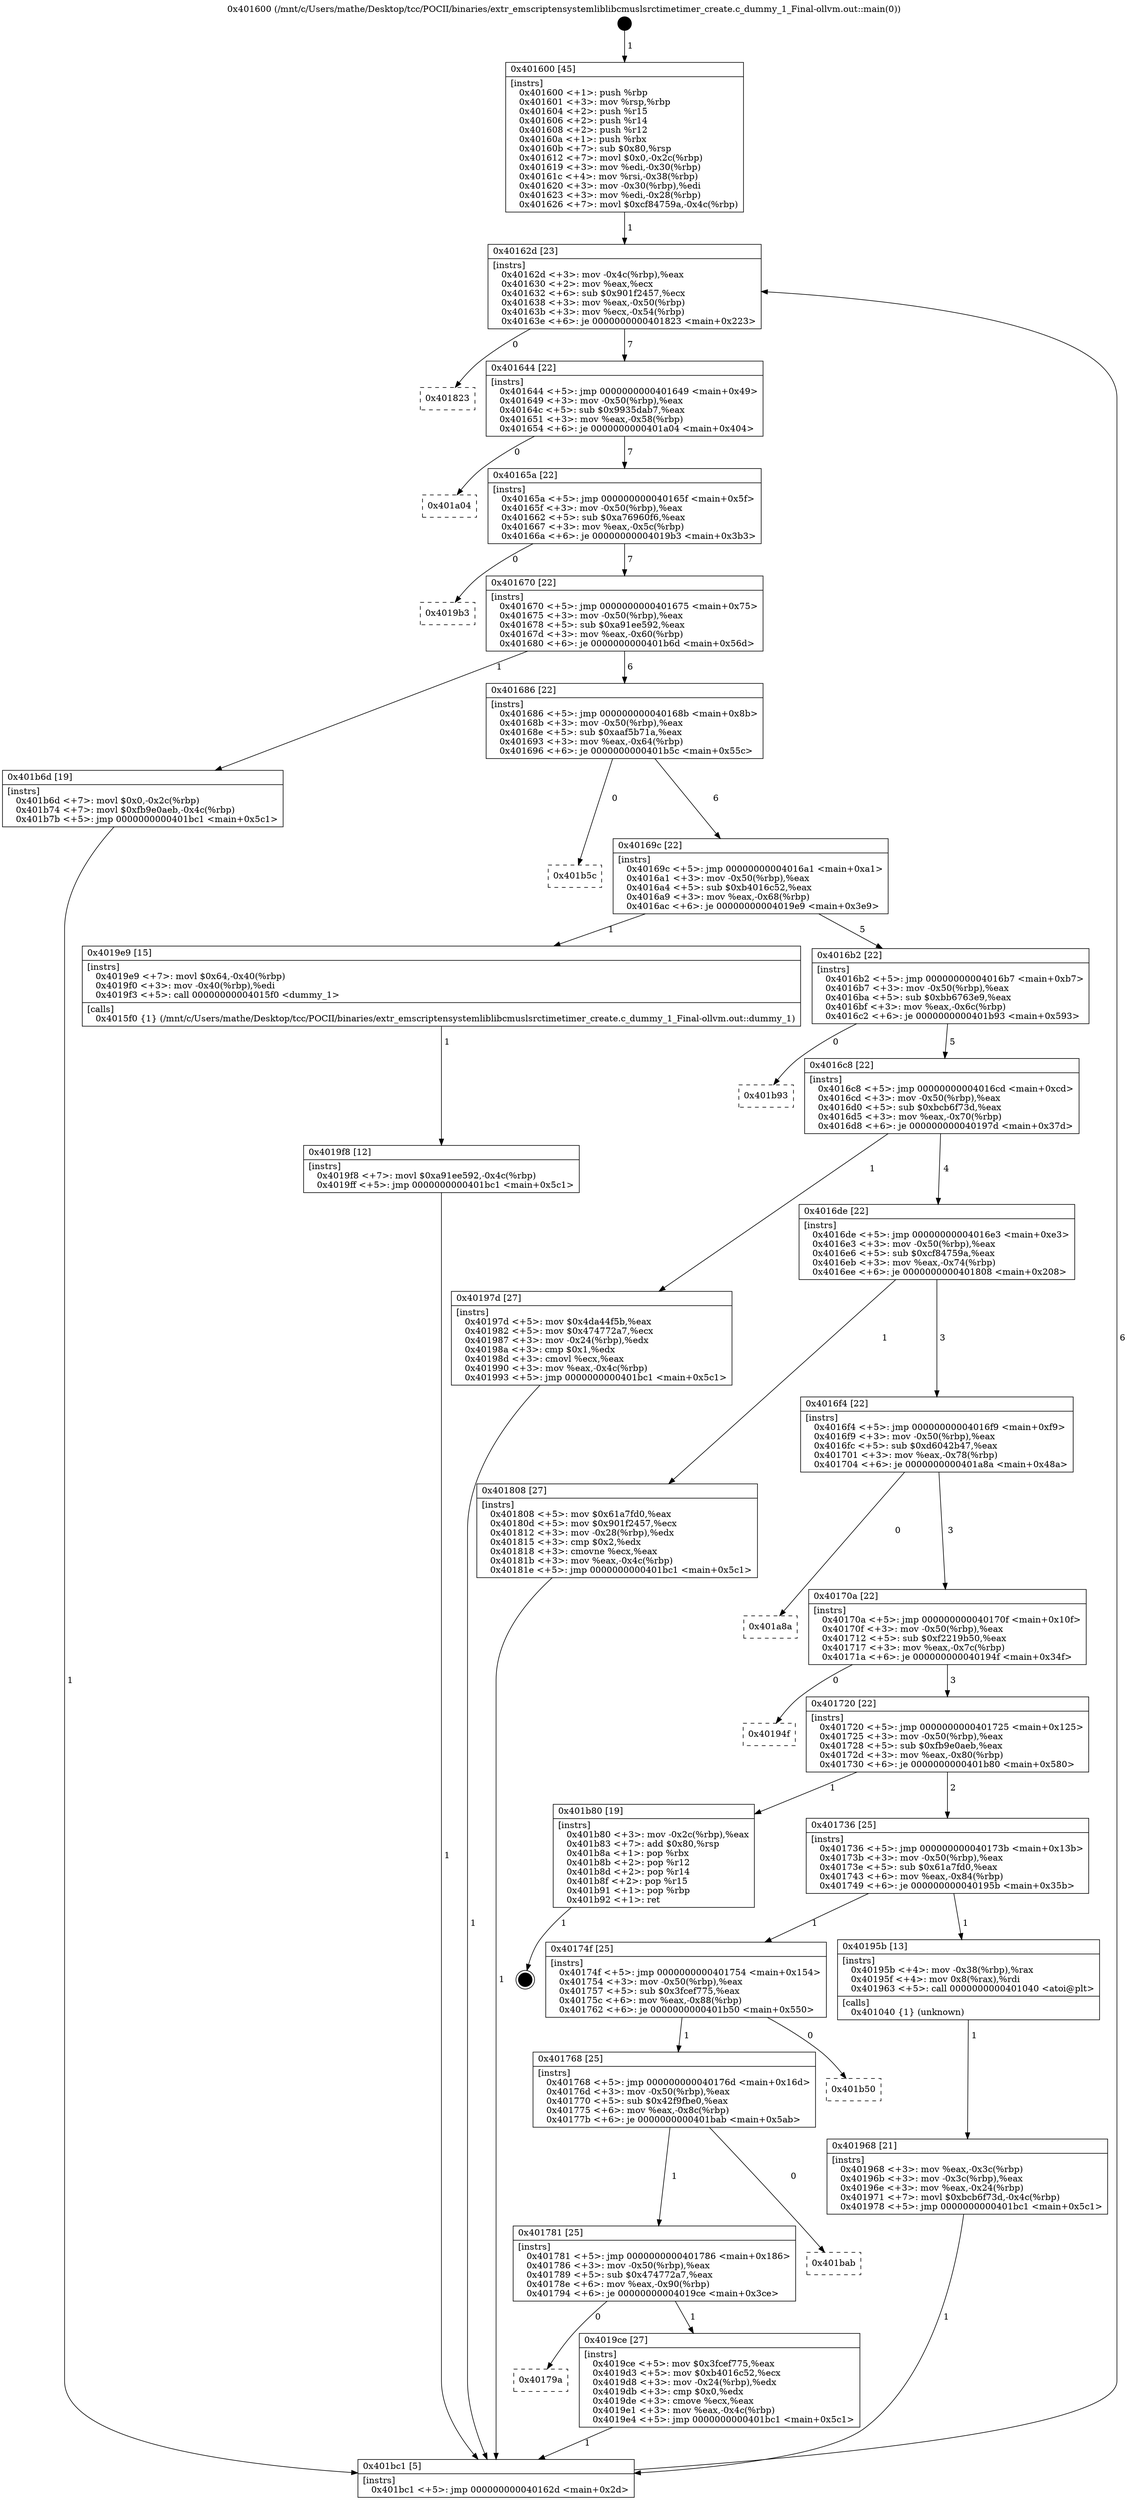digraph "0x401600" {
  label = "0x401600 (/mnt/c/Users/mathe/Desktop/tcc/POCII/binaries/extr_emscriptensystemliblibcmuslsrctimetimer_create.c_dummy_1_Final-ollvm.out::main(0))"
  labelloc = "t"
  node[shape=record]

  Entry [label="",width=0.3,height=0.3,shape=circle,fillcolor=black,style=filled]
  "0x40162d" [label="{
     0x40162d [23]\l
     | [instrs]\l
     &nbsp;&nbsp;0x40162d \<+3\>: mov -0x4c(%rbp),%eax\l
     &nbsp;&nbsp;0x401630 \<+2\>: mov %eax,%ecx\l
     &nbsp;&nbsp;0x401632 \<+6\>: sub $0x901f2457,%ecx\l
     &nbsp;&nbsp;0x401638 \<+3\>: mov %eax,-0x50(%rbp)\l
     &nbsp;&nbsp;0x40163b \<+3\>: mov %ecx,-0x54(%rbp)\l
     &nbsp;&nbsp;0x40163e \<+6\>: je 0000000000401823 \<main+0x223\>\l
  }"]
  "0x401823" [label="{
     0x401823\l
  }", style=dashed]
  "0x401644" [label="{
     0x401644 [22]\l
     | [instrs]\l
     &nbsp;&nbsp;0x401644 \<+5\>: jmp 0000000000401649 \<main+0x49\>\l
     &nbsp;&nbsp;0x401649 \<+3\>: mov -0x50(%rbp),%eax\l
     &nbsp;&nbsp;0x40164c \<+5\>: sub $0x9935dab7,%eax\l
     &nbsp;&nbsp;0x401651 \<+3\>: mov %eax,-0x58(%rbp)\l
     &nbsp;&nbsp;0x401654 \<+6\>: je 0000000000401a04 \<main+0x404\>\l
  }"]
  Exit [label="",width=0.3,height=0.3,shape=circle,fillcolor=black,style=filled,peripheries=2]
  "0x401a04" [label="{
     0x401a04\l
  }", style=dashed]
  "0x40165a" [label="{
     0x40165a [22]\l
     | [instrs]\l
     &nbsp;&nbsp;0x40165a \<+5\>: jmp 000000000040165f \<main+0x5f\>\l
     &nbsp;&nbsp;0x40165f \<+3\>: mov -0x50(%rbp),%eax\l
     &nbsp;&nbsp;0x401662 \<+5\>: sub $0xa76960f6,%eax\l
     &nbsp;&nbsp;0x401667 \<+3\>: mov %eax,-0x5c(%rbp)\l
     &nbsp;&nbsp;0x40166a \<+6\>: je 00000000004019b3 \<main+0x3b3\>\l
  }"]
  "0x4019f8" [label="{
     0x4019f8 [12]\l
     | [instrs]\l
     &nbsp;&nbsp;0x4019f8 \<+7\>: movl $0xa91ee592,-0x4c(%rbp)\l
     &nbsp;&nbsp;0x4019ff \<+5\>: jmp 0000000000401bc1 \<main+0x5c1\>\l
  }"]
  "0x4019b3" [label="{
     0x4019b3\l
  }", style=dashed]
  "0x401670" [label="{
     0x401670 [22]\l
     | [instrs]\l
     &nbsp;&nbsp;0x401670 \<+5\>: jmp 0000000000401675 \<main+0x75\>\l
     &nbsp;&nbsp;0x401675 \<+3\>: mov -0x50(%rbp),%eax\l
     &nbsp;&nbsp;0x401678 \<+5\>: sub $0xa91ee592,%eax\l
     &nbsp;&nbsp;0x40167d \<+3\>: mov %eax,-0x60(%rbp)\l
     &nbsp;&nbsp;0x401680 \<+6\>: je 0000000000401b6d \<main+0x56d\>\l
  }"]
  "0x40179a" [label="{
     0x40179a\l
  }", style=dashed]
  "0x401b6d" [label="{
     0x401b6d [19]\l
     | [instrs]\l
     &nbsp;&nbsp;0x401b6d \<+7\>: movl $0x0,-0x2c(%rbp)\l
     &nbsp;&nbsp;0x401b74 \<+7\>: movl $0xfb9e0aeb,-0x4c(%rbp)\l
     &nbsp;&nbsp;0x401b7b \<+5\>: jmp 0000000000401bc1 \<main+0x5c1\>\l
  }"]
  "0x401686" [label="{
     0x401686 [22]\l
     | [instrs]\l
     &nbsp;&nbsp;0x401686 \<+5\>: jmp 000000000040168b \<main+0x8b\>\l
     &nbsp;&nbsp;0x40168b \<+3\>: mov -0x50(%rbp),%eax\l
     &nbsp;&nbsp;0x40168e \<+5\>: sub $0xaaf5b71a,%eax\l
     &nbsp;&nbsp;0x401693 \<+3\>: mov %eax,-0x64(%rbp)\l
     &nbsp;&nbsp;0x401696 \<+6\>: je 0000000000401b5c \<main+0x55c\>\l
  }"]
  "0x4019ce" [label="{
     0x4019ce [27]\l
     | [instrs]\l
     &nbsp;&nbsp;0x4019ce \<+5\>: mov $0x3fcef775,%eax\l
     &nbsp;&nbsp;0x4019d3 \<+5\>: mov $0xb4016c52,%ecx\l
     &nbsp;&nbsp;0x4019d8 \<+3\>: mov -0x24(%rbp),%edx\l
     &nbsp;&nbsp;0x4019db \<+3\>: cmp $0x0,%edx\l
     &nbsp;&nbsp;0x4019de \<+3\>: cmove %ecx,%eax\l
     &nbsp;&nbsp;0x4019e1 \<+3\>: mov %eax,-0x4c(%rbp)\l
     &nbsp;&nbsp;0x4019e4 \<+5\>: jmp 0000000000401bc1 \<main+0x5c1\>\l
  }"]
  "0x401b5c" [label="{
     0x401b5c\l
  }", style=dashed]
  "0x40169c" [label="{
     0x40169c [22]\l
     | [instrs]\l
     &nbsp;&nbsp;0x40169c \<+5\>: jmp 00000000004016a1 \<main+0xa1\>\l
     &nbsp;&nbsp;0x4016a1 \<+3\>: mov -0x50(%rbp),%eax\l
     &nbsp;&nbsp;0x4016a4 \<+5\>: sub $0xb4016c52,%eax\l
     &nbsp;&nbsp;0x4016a9 \<+3\>: mov %eax,-0x68(%rbp)\l
     &nbsp;&nbsp;0x4016ac \<+6\>: je 00000000004019e9 \<main+0x3e9\>\l
  }"]
  "0x401781" [label="{
     0x401781 [25]\l
     | [instrs]\l
     &nbsp;&nbsp;0x401781 \<+5\>: jmp 0000000000401786 \<main+0x186\>\l
     &nbsp;&nbsp;0x401786 \<+3\>: mov -0x50(%rbp),%eax\l
     &nbsp;&nbsp;0x401789 \<+5\>: sub $0x474772a7,%eax\l
     &nbsp;&nbsp;0x40178e \<+6\>: mov %eax,-0x90(%rbp)\l
     &nbsp;&nbsp;0x401794 \<+6\>: je 00000000004019ce \<main+0x3ce\>\l
  }"]
  "0x4019e9" [label="{
     0x4019e9 [15]\l
     | [instrs]\l
     &nbsp;&nbsp;0x4019e9 \<+7\>: movl $0x64,-0x40(%rbp)\l
     &nbsp;&nbsp;0x4019f0 \<+3\>: mov -0x40(%rbp),%edi\l
     &nbsp;&nbsp;0x4019f3 \<+5\>: call 00000000004015f0 \<dummy_1\>\l
     | [calls]\l
     &nbsp;&nbsp;0x4015f0 \{1\} (/mnt/c/Users/mathe/Desktop/tcc/POCII/binaries/extr_emscriptensystemliblibcmuslsrctimetimer_create.c_dummy_1_Final-ollvm.out::dummy_1)\l
  }"]
  "0x4016b2" [label="{
     0x4016b2 [22]\l
     | [instrs]\l
     &nbsp;&nbsp;0x4016b2 \<+5\>: jmp 00000000004016b7 \<main+0xb7\>\l
     &nbsp;&nbsp;0x4016b7 \<+3\>: mov -0x50(%rbp),%eax\l
     &nbsp;&nbsp;0x4016ba \<+5\>: sub $0xbb6763e9,%eax\l
     &nbsp;&nbsp;0x4016bf \<+3\>: mov %eax,-0x6c(%rbp)\l
     &nbsp;&nbsp;0x4016c2 \<+6\>: je 0000000000401b93 \<main+0x593\>\l
  }"]
  "0x401bab" [label="{
     0x401bab\l
  }", style=dashed]
  "0x401b93" [label="{
     0x401b93\l
  }", style=dashed]
  "0x4016c8" [label="{
     0x4016c8 [22]\l
     | [instrs]\l
     &nbsp;&nbsp;0x4016c8 \<+5\>: jmp 00000000004016cd \<main+0xcd\>\l
     &nbsp;&nbsp;0x4016cd \<+3\>: mov -0x50(%rbp),%eax\l
     &nbsp;&nbsp;0x4016d0 \<+5\>: sub $0xbcb6f73d,%eax\l
     &nbsp;&nbsp;0x4016d5 \<+3\>: mov %eax,-0x70(%rbp)\l
     &nbsp;&nbsp;0x4016d8 \<+6\>: je 000000000040197d \<main+0x37d\>\l
  }"]
  "0x401768" [label="{
     0x401768 [25]\l
     | [instrs]\l
     &nbsp;&nbsp;0x401768 \<+5\>: jmp 000000000040176d \<main+0x16d\>\l
     &nbsp;&nbsp;0x40176d \<+3\>: mov -0x50(%rbp),%eax\l
     &nbsp;&nbsp;0x401770 \<+5\>: sub $0x42f9fbe0,%eax\l
     &nbsp;&nbsp;0x401775 \<+6\>: mov %eax,-0x8c(%rbp)\l
     &nbsp;&nbsp;0x40177b \<+6\>: je 0000000000401bab \<main+0x5ab\>\l
  }"]
  "0x40197d" [label="{
     0x40197d [27]\l
     | [instrs]\l
     &nbsp;&nbsp;0x40197d \<+5\>: mov $0x4da44f5b,%eax\l
     &nbsp;&nbsp;0x401982 \<+5\>: mov $0x474772a7,%ecx\l
     &nbsp;&nbsp;0x401987 \<+3\>: mov -0x24(%rbp),%edx\l
     &nbsp;&nbsp;0x40198a \<+3\>: cmp $0x1,%edx\l
     &nbsp;&nbsp;0x40198d \<+3\>: cmovl %ecx,%eax\l
     &nbsp;&nbsp;0x401990 \<+3\>: mov %eax,-0x4c(%rbp)\l
     &nbsp;&nbsp;0x401993 \<+5\>: jmp 0000000000401bc1 \<main+0x5c1\>\l
  }"]
  "0x4016de" [label="{
     0x4016de [22]\l
     | [instrs]\l
     &nbsp;&nbsp;0x4016de \<+5\>: jmp 00000000004016e3 \<main+0xe3\>\l
     &nbsp;&nbsp;0x4016e3 \<+3\>: mov -0x50(%rbp),%eax\l
     &nbsp;&nbsp;0x4016e6 \<+5\>: sub $0xcf84759a,%eax\l
     &nbsp;&nbsp;0x4016eb \<+3\>: mov %eax,-0x74(%rbp)\l
     &nbsp;&nbsp;0x4016ee \<+6\>: je 0000000000401808 \<main+0x208\>\l
  }"]
  "0x401b50" [label="{
     0x401b50\l
  }", style=dashed]
  "0x401808" [label="{
     0x401808 [27]\l
     | [instrs]\l
     &nbsp;&nbsp;0x401808 \<+5\>: mov $0x61a7fd0,%eax\l
     &nbsp;&nbsp;0x40180d \<+5\>: mov $0x901f2457,%ecx\l
     &nbsp;&nbsp;0x401812 \<+3\>: mov -0x28(%rbp),%edx\l
     &nbsp;&nbsp;0x401815 \<+3\>: cmp $0x2,%edx\l
     &nbsp;&nbsp;0x401818 \<+3\>: cmovne %ecx,%eax\l
     &nbsp;&nbsp;0x40181b \<+3\>: mov %eax,-0x4c(%rbp)\l
     &nbsp;&nbsp;0x40181e \<+5\>: jmp 0000000000401bc1 \<main+0x5c1\>\l
  }"]
  "0x4016f4" [label="{
     0x4016f4 [22]\l
     | [instrs]\l
     &nbsp;&nbsp;0x4016f4 \<+5\>: jmp 00000000004016f9 \<main+0xf9\>\l
     &nbsp;&nbsp;0x4016f9 \<+3\>: mov -0x50(%rbp),%eax\l
     &nbsp;&nbsp;0x4016fc \<+5\>: sub $0xd6042b47,%eax\l
     &nbsp;&nbsp;0x401701 \<+3\>: mov %eax,-0x78(%rbp)\l
     &nbsp;&nbsp;0x401704 \<+6\>: je 0000000000401a8a \<main+0x48a\>\l
  }"]
  "0x401bc1" [label="{
     0x401bc1 [5]\l
     | [instrs]\l
     &nbsp;&nbsp;0x401bc1 \<+5\>: jmp 000000000040162d \<main+0x2d\>\l
  }"]
  "0x401600" [label="{
     0x401600 [45]\l
     | [instrs]\l
     &nbsp;&nbsp;0x401600 \<+1\>: push %rbp\l
     &nbsp;&nbsp;0x401601 \<+3\>: mov %rsp,%rbp\l
     &nbsp;&nbsp;0x401604 \<+2\>: push %r15\l
     &nbsp;&nbsp;0x401606 \<+2\>: push %r14\l
     &nbsp;&nbsp;0x401608 \<+2\>: push %r12\l
     &nbsp;&nbsp;0x40160a \<+1\>: push %rbx\l
     &nbsp;&nbsp;0x40160b \<+7\>: sub $0x80,%rsp\l
     &nbsp;&nbsp;0x401612 \<+7\>: movl $0x0,-0x2c(%rbp)\l
     &nbsp;&nbsp;0x401619 \<+3\>: mov %edi,-0x30(%rbp)\l
     &nbsp;&nbsp;0x40161c \<+4\>: mov %rsi,-0x38(%rbp)\l
     &nbsp;&nbsp;0x401620 \<+3\>: mov -0x30(%rbp),%edi\l
     &nbsp;&nbsp;0x401623 \<+3\>: mov %edi,-0x28(%rbp)\l
     &nbsp;&nbsp;0x401626 \<+7\>: movl $0xcf84759a,-0x4c(%rbp)\l
  }"]
  "0x401968" [label="{
     0x401968 [21]\l
     | [instrs]\l
     &nbsp;&nbsp;0x401968 \<+3\>: mov %eax,-0x3c(%rbp)\l
     &nbsp;&nbsp;0x40196b \<+3\>: mov -0x3c(%rbp),%eax\l
     &nbsp;&nbsp;0x40196e \<+3\>: mov %eax,-0x24(%rbp)\l
     &nbsp;&nbsp;0x401971 \<+7\>: movl $0xbcb6f73d,-0x4c(%rbp)\l
     &nbsp;&nbsp;0x401978 \<+5\>: jmp 0000000000401bc1 \<main+0x5c1\>\l
  }"]
  "0x401a8a" [label="{
     0x401a8a\l
  }", style=dashed]
  "0x40170a" [label="{
     0x40170a [22]\l
     | [instrs]\l
     &nbsp;&nbsp;0x40170a \<+5\>: jmp 000000000040170f \<main+0x10f\>\l
     &nbsp;&nbsp;0x40170f \<+3\>: mov -0x50(%rbp),%eax\l
     &nbsp;&nbsp;0x401712 \<+5\>: sub $0xf2219b50,%eax\l
     &nbsp;&nbsp;0x401717 \<+3\>: mov %eax,-0x7c(%rbp)\l
     &nbsp;&nbsp;0x40171a \<+6\>: je 000000000040194f \<main+0x34f\>\l
  }"]
  "0x40174f" [label="{
     0x40174f [25]\l
     | [instrs]\l
     &nbsp;&nbsp;0x40174f \<+5\>: jmp 0000000000401754 \<main+0x154\>\l
     &nbsp;&nbsp;0x401754 \<+3\>: mov -0x50(%rbp),%eax\l
     &nbsp;&nbsp;0x401757 \<+5\>: sub $0x3fcef775,%eax\l
     &nbsp;&nbsp;0x40175c \<+6\>: mov %eax,-0x88(%rbp)\l
     &nbsp;&nbsp;0x401762 \<+6\>: je 0000000000401b50 \<main+0x550\>\l
  }"]
  "0x40194f" [label="{
     0x40194f\l
  }", style=dashed]
  "0x401720" [label="{
     0x401720 [22]\l
     | [instrs]\l
     &nbsp;&nbsp;0x401720 \<+5\>: jmp 0000000000401725 \<main+0x125\>\l
     &nbsp;&nbsp;0x401725 \<+3\>: mov -0x50(%rbp),%eax\l
     &nbsp;&nbsp;0x401728 \<+5\>: sub $0xfb9e0aeb,%eax\l
     &nbsp;&nbsp;0x40172d \<+3\>: mov %eax,-0x80(%rbp)\l
     &nbsp;&nbsp;0x401730 \<+6\>: je 0000000000401b80 \<main+0x580\>\l
  }"]
  "0x40195b" [label="{
     0x40195b [13]\l
     | [instrs]\l
     &nbsp;&nbsp;0x40195b \<+4\>: mov -0x38(%rbp),%rax\l
     &nbsp;&nbsp;0x40195f \<+4\>: mov 0x8(%rax),%rdi\l
     &nbsp;&nbsp;0x401963 \<+5\>: call 0000000000401040 \<atoi@plt\>\l
     | [calls]\l
     &nbsp;&nbsp;0x401040 \{1\} (unknown)\l
  }"]
  "0x401b80" [label="{
     0x401b80 [19]\l
     | [instrs]\l
     &nbsp;&nbsp;0x401b80 \<+3\>: mov -0x2c(%rbp),%eax\l
     &nbsp;&nbsp;0x401b83 \<+7\>: add $0x80,%rsp\l
     &nbsp;&nbsp;0x401b8a \<+1\>: pop %rbx\l
     &nbsp;&nbsp;0x401b8b \<+2\>: pop %r12\l
     &nbsp;&nbsp;0x401b8d \<+2\>: pop %r14\l
     &nbsp;&nbsp;0x401b8f \<+2\>: pop %r15\l
     &nbsp;&nbsp;0x401b91 \<+1\>: pop %rbp\l
     &nbsp;&nbsp;0x401b92 \<+1\>: ret\l
  }"]
  "0x401736" [label="{
     0x401736 [25]\l
     | [instrs]\l
     &nbsp;&nbsp;0x401736 \<+5\>: jmp 000000000040173b \<main+0x13b\>\l
     &nbsp;&nbsp;0x40173b \<+3\>: mov -0x50(%rbp),%eax\l
     &nbsp;&nbsp;0x40173e \<+5\>: sub $0x61a7fd0,%eax\l
     &nbsp;&nbsp;0x401743 \<+6\>: mov %eax,-0x84(%rbp)\l
     &nbsp;&nbsp;0x401749 \<+6\>: je 000000000040195b \<main+0x35b\>\l
  }"]
  Entry -> "0x401600" [label=" 1"]
  "0x40162d" -> "0x401823" [label=" 0"]
  "0x40162d" -> "0x401644" [label=" 7"]
  "0x401b80" -> Exit [label=" 1"]
  "0x401644" -> "0x401a04" [label=" 0"]
  "0x401644" -> "0x40165a" [label=" 7"]
  "0x401b6d" -> "0x401bc1" [label=" 1"]
  "0x40165a" -> "0x4019b3" [label=" 0"]
  "0x40165a" -> "0x401670" [label=" 7"]
  "0x4019f8" -> "0x401bc1" [label=" 1"]
  "0x401670" -> "0x401b6d" [label=" 1"]
  "0x401670" -> "0x401686" [label=" 6"]
  "0x4019e9" -> "0x4019f8" [label=" 1"]
  "0x401686" -> "0x401b5c" [label=" 0"]
  "0x401686" -> "0x40169c" [label=" 6"]
  "0x4019ce" -> "0x401bc1" [label=" 1"]
  "0x40169c" -> "0x4019e9" [label=" 1"]
  "0x40169c" -> "0x4016b2" [label=" 5"]
  "0x401781" -> "0x4019ce" [label=" 1"]
  "0x4016b2" -> "0x401b93" [label=" 0"]
  "0x4016b2" -> "0x4016c8" [label=" 5"]
  "0x401781" -> "0x40179a" [label=" 0"]
  "0x4016c8" -> "0x40197d" [label=" 1"]
  "0x4016c8" -> "0x4016de" [label=" 4"]
  "0x401768" -> "0x401bab" [label=" 0"]
  "0x4016de" -> "0x401808" [label=" 1"]
  "0x4016de" -> "0x4016f4" [label=" 3"]
  "0x401808" -> "0x401bc1" [label=" 1"]
  "0x401600" -> "0x40162d" [label=" 1"]
  "0x401bc1" -> "0x40162d" [label=" 6"]
  "0x401768" -> "0x401781" [label=" 1"]
  "0x4016f4" -> "0x401a8a" [label=" 0"]
  "0x4016f4" -> "0x40170a" [label=" 3"]
  "0x40174f" -> "0x401b50" [label=" 0"]
  "0x40170a" -> "0x40194f" [label=" 0"]
  "0x40170a" -> "0x401720" [label=" 3"]
  "0x40174f" -> "0x401768" [label=" 1"]
  "0x401720" -> "0x401b80" [label=" 1"]
  "0x401720" -> "0x401736" [label=" 2"]
  "0x40197d" -> "0x401bc1" [label=" 1"]
  "0x401736" -> "0x40195b" [label=" 1"]
  "0x401736" -> "0x40174f" [label=" 1"]
  "0x40195b" -> "0x401968" [label=" 1"]
  "0x401968" -> "0x401bc1" [label=" 1"]
}
